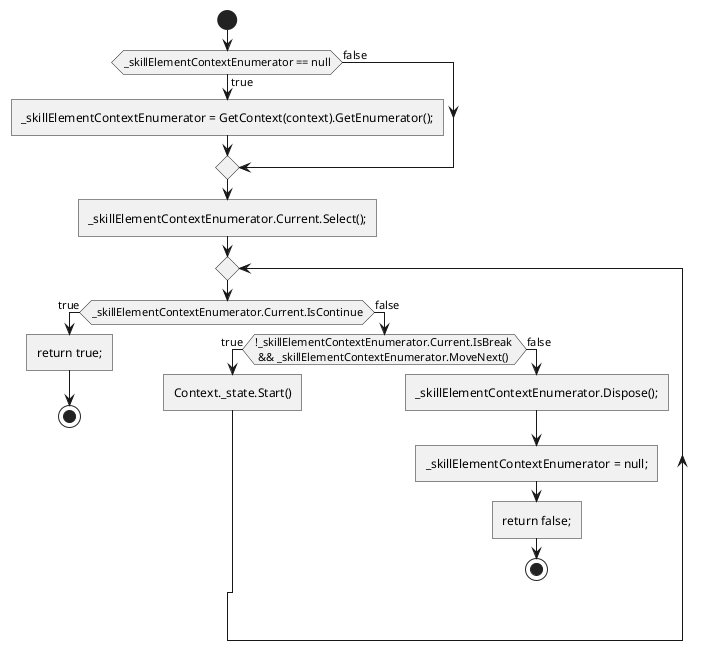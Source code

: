 ﻿@startuml
start
if (_skillElementContextEnumerator == null) then (true)
    :_skillElementContextEnumerator = GetContext(context).GetEnumerator();]
else (false)
endif
:_skillElementContextEnumerator.Current.Select();]
repeat
    if (_skillElementContextEnumerator.Current.IsContinue) then (true)
        :return true;]
        stop
    else (false)
        if (!_skillElementContextEnumerator.Current.IsBreak \n && _skillElementContextEnumerator.MoveNext()) then (true)
            :Context._state.Start()]
        else (false)
            :_skillElementContextEnumerator.Dispose();]
            :_skillElementContextEnumerator = null;]
            :return false;]
            stop
        endif
    endif
repeat while
@enduml
